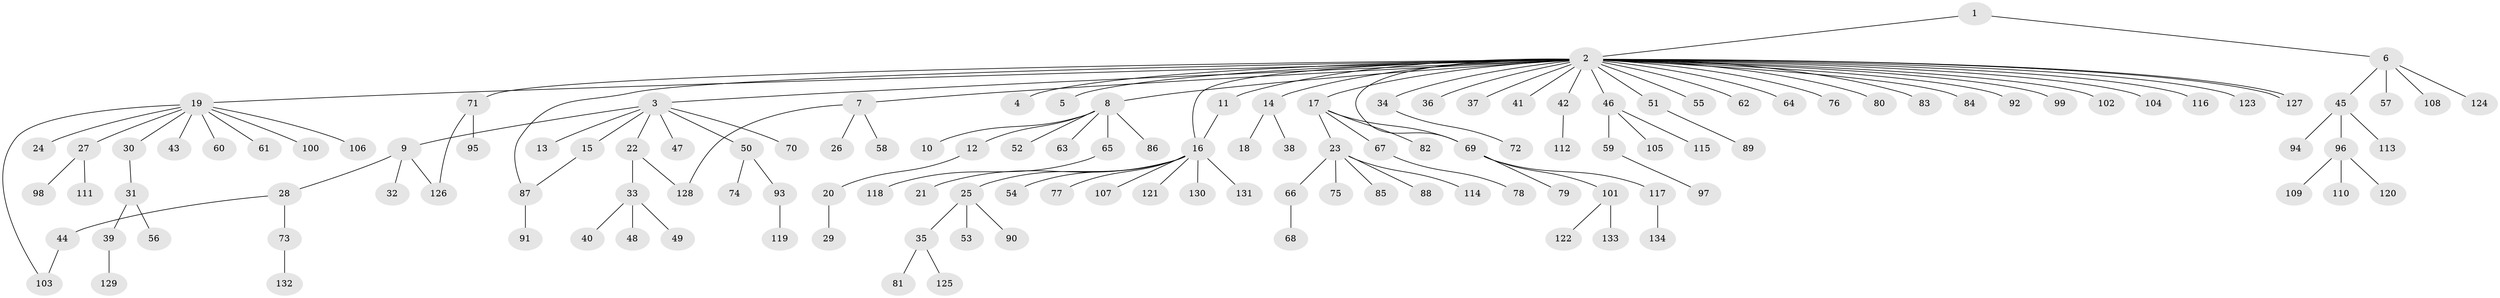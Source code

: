 // coarse degree distribution, {2: 0.19047619047619047, 35: 0.009523809523809525, 10: 0.01904761904761905, 1: 0.6476190476190476, 4: 0.01904761904761905, 3: 0.06666666666666667, 6: 0.009523809523809525, 9: 0.009523809523809525, 5: 0.02857142857142857}
// Generated by graph-tools (version 1.1) at 2025/51/02/27/25 19:51:57]
// undirected, 134 vertices, 140 edges
graph export_dot {
graph [start="1"]
  node [color=gray90,style=filled];
  1;
  2;
  3;
  4;
  5;
  6;
  7;
  8;
  9;
  10;
  11;
  12;
  13;
  14;
  15;
  16;
  17;
  18;
  19;
  20;
  21;
  22;
  23;
  24;
  25;
  26;
  27;
  28;
  29;
  30;
  31;
  32;
  33;
  34;
  35;
  36;
  37;
  38;
  39;
  40;
  41;
  42;
  43;
  44;
  45;
  46;
  47;
  48;
  49;
  50;
  51;
  52;
  53;
  54;
  55;
  56;
  57;
  58;
  59;
  60;
  61;
  62;
  63;
  64;
  65;
  66;
  67;
  68;
  69;
  70;
  71;
  72;
  73;
  74;
  75;
  76;
  77;
  78;
  79;
  80;
  81;
  82;
  83;
  84;
  85;
  86;
  87;
  88;
  89;
  90;
  91;
  92;
  93;
  94;
  95;
  96;
  97;
  98;
  99;
  100;
  101;
  102;
  103;
  104;
  105;
  106;
  107;
  108;
  109;
  110;
  111;
  112;
  113;
  114;
  115;
  116;
  117;
  118;
  119;
  120;
  121;
  122;
  123;
  124;
  125;
  126;
  127;
  128;
  129;
  130;
  131;
  132;
  133;
  134;
  1 -- 2;
  1 -- 6;
  2 -- 3;
  2 -- 4;
  2 -- 5;
  2 -- 7;
  2 -- 8;
  2 -- 11;
  2 -- 14;
  2 -- 16;
  2 -- 17;
  2 -- 19;
  2 -- 34;
  2 -- 36;
  2 -- 37;
  2 -- 41;
  2 -- 42;
  2 -- 46;
  2 -- 51;
  2 -- 55;
  2 -- 62;
  2 -- 64;
  2 -- 69;
  2 -- 71;
  2 -- 76;
  2 -- 80;
  2 -- 83;
  2 -- 84;
  2 -- 87;
  2 -- 92;
  2 -- 99;
  2 -- 102;
  2 -- 104;
  2 -- 116;
  2 -- 123;
  2 -- 127;
  2 -- 127;
  3 -- 9;
  3 -- 13;
  3 -- 15;
  3 -- 22;
  3 -- 47;
  3 -- 50;
  3 -- 70;
  6 -- 45;
  6 -- 57;
  6 -- 108;
  6 -- 124;
  7 -- 26;
  7 -- 58;
  7 -- 128;
  8 -- 10;
  8 -- 12;
  8 -- 52;
  8 -- 63;
  8 -- 65;
  8 -- 86;
  9 -- 28;
  9 -- 32;
  9 -- 126;
  11 -- 16;
  12 -- 20;
  14 -- 18;
  14 -- 38;
  15 -- 87;
  16 -- 21;
  16 -- 25;
  16 -- 54;
  16 -- 77;
  16 -- 107;
  16 -- 121;
  16 -- 130;
  16 -- 131;
  17 -- 23;
  17 -- 67;
  17 -- 69;
  17 -- 82;
  19 -- 24;
  19 -- 27;
  19 -- 30;
  19 -- 43;
  19 -- 60;
  19 -- 61;
  19 -- 100;
  19 -- 103;
  19 -- 106;
  20 -- 29;
  22 -- 33;
  22 -- 128;
  23 -- 66;
  23 -- 75;
  23 -- 85;
  23 -- 88;
  23 -- 114;
  25 -- 35;
  25 -- 53;
  25 -- 90;
  27 -- 98;
  27 -- 111;
  28 -- 44;
  28 -- 73;
  30 -- 31;
  31 -- 39;
  31 -- 56;
  33 -- 40;
  33 -- 48;
  33 -- 49;
  34 -- 72;
  35 -- 81;
  35 -- 125;
  39 -- 129;
  42 -- 112;
  44 -- 103;
  45 -- 94;
  45 -- 96;
  45 -- 113;
  46 -- 59;
  46 -- 105;
  46 -- 115;
  50 -- 74;
  50 -- 93;
  51 -- 89;
  59 -- 97;
  65 -- 118;
  66 -- 68;
  67 -- 78;
  69 -- 79;
  69 -- 101;
  69 -- 117;
  71 -- 95;
  71 -- 126;
  73 -- 132;
  87 -- 91;
  93 -- 119;
  96 -- 109;
  96 -- 110;
  96 -- 120;
  101 -- 122;
  101 -- 133;
  117 -- 134;
}
